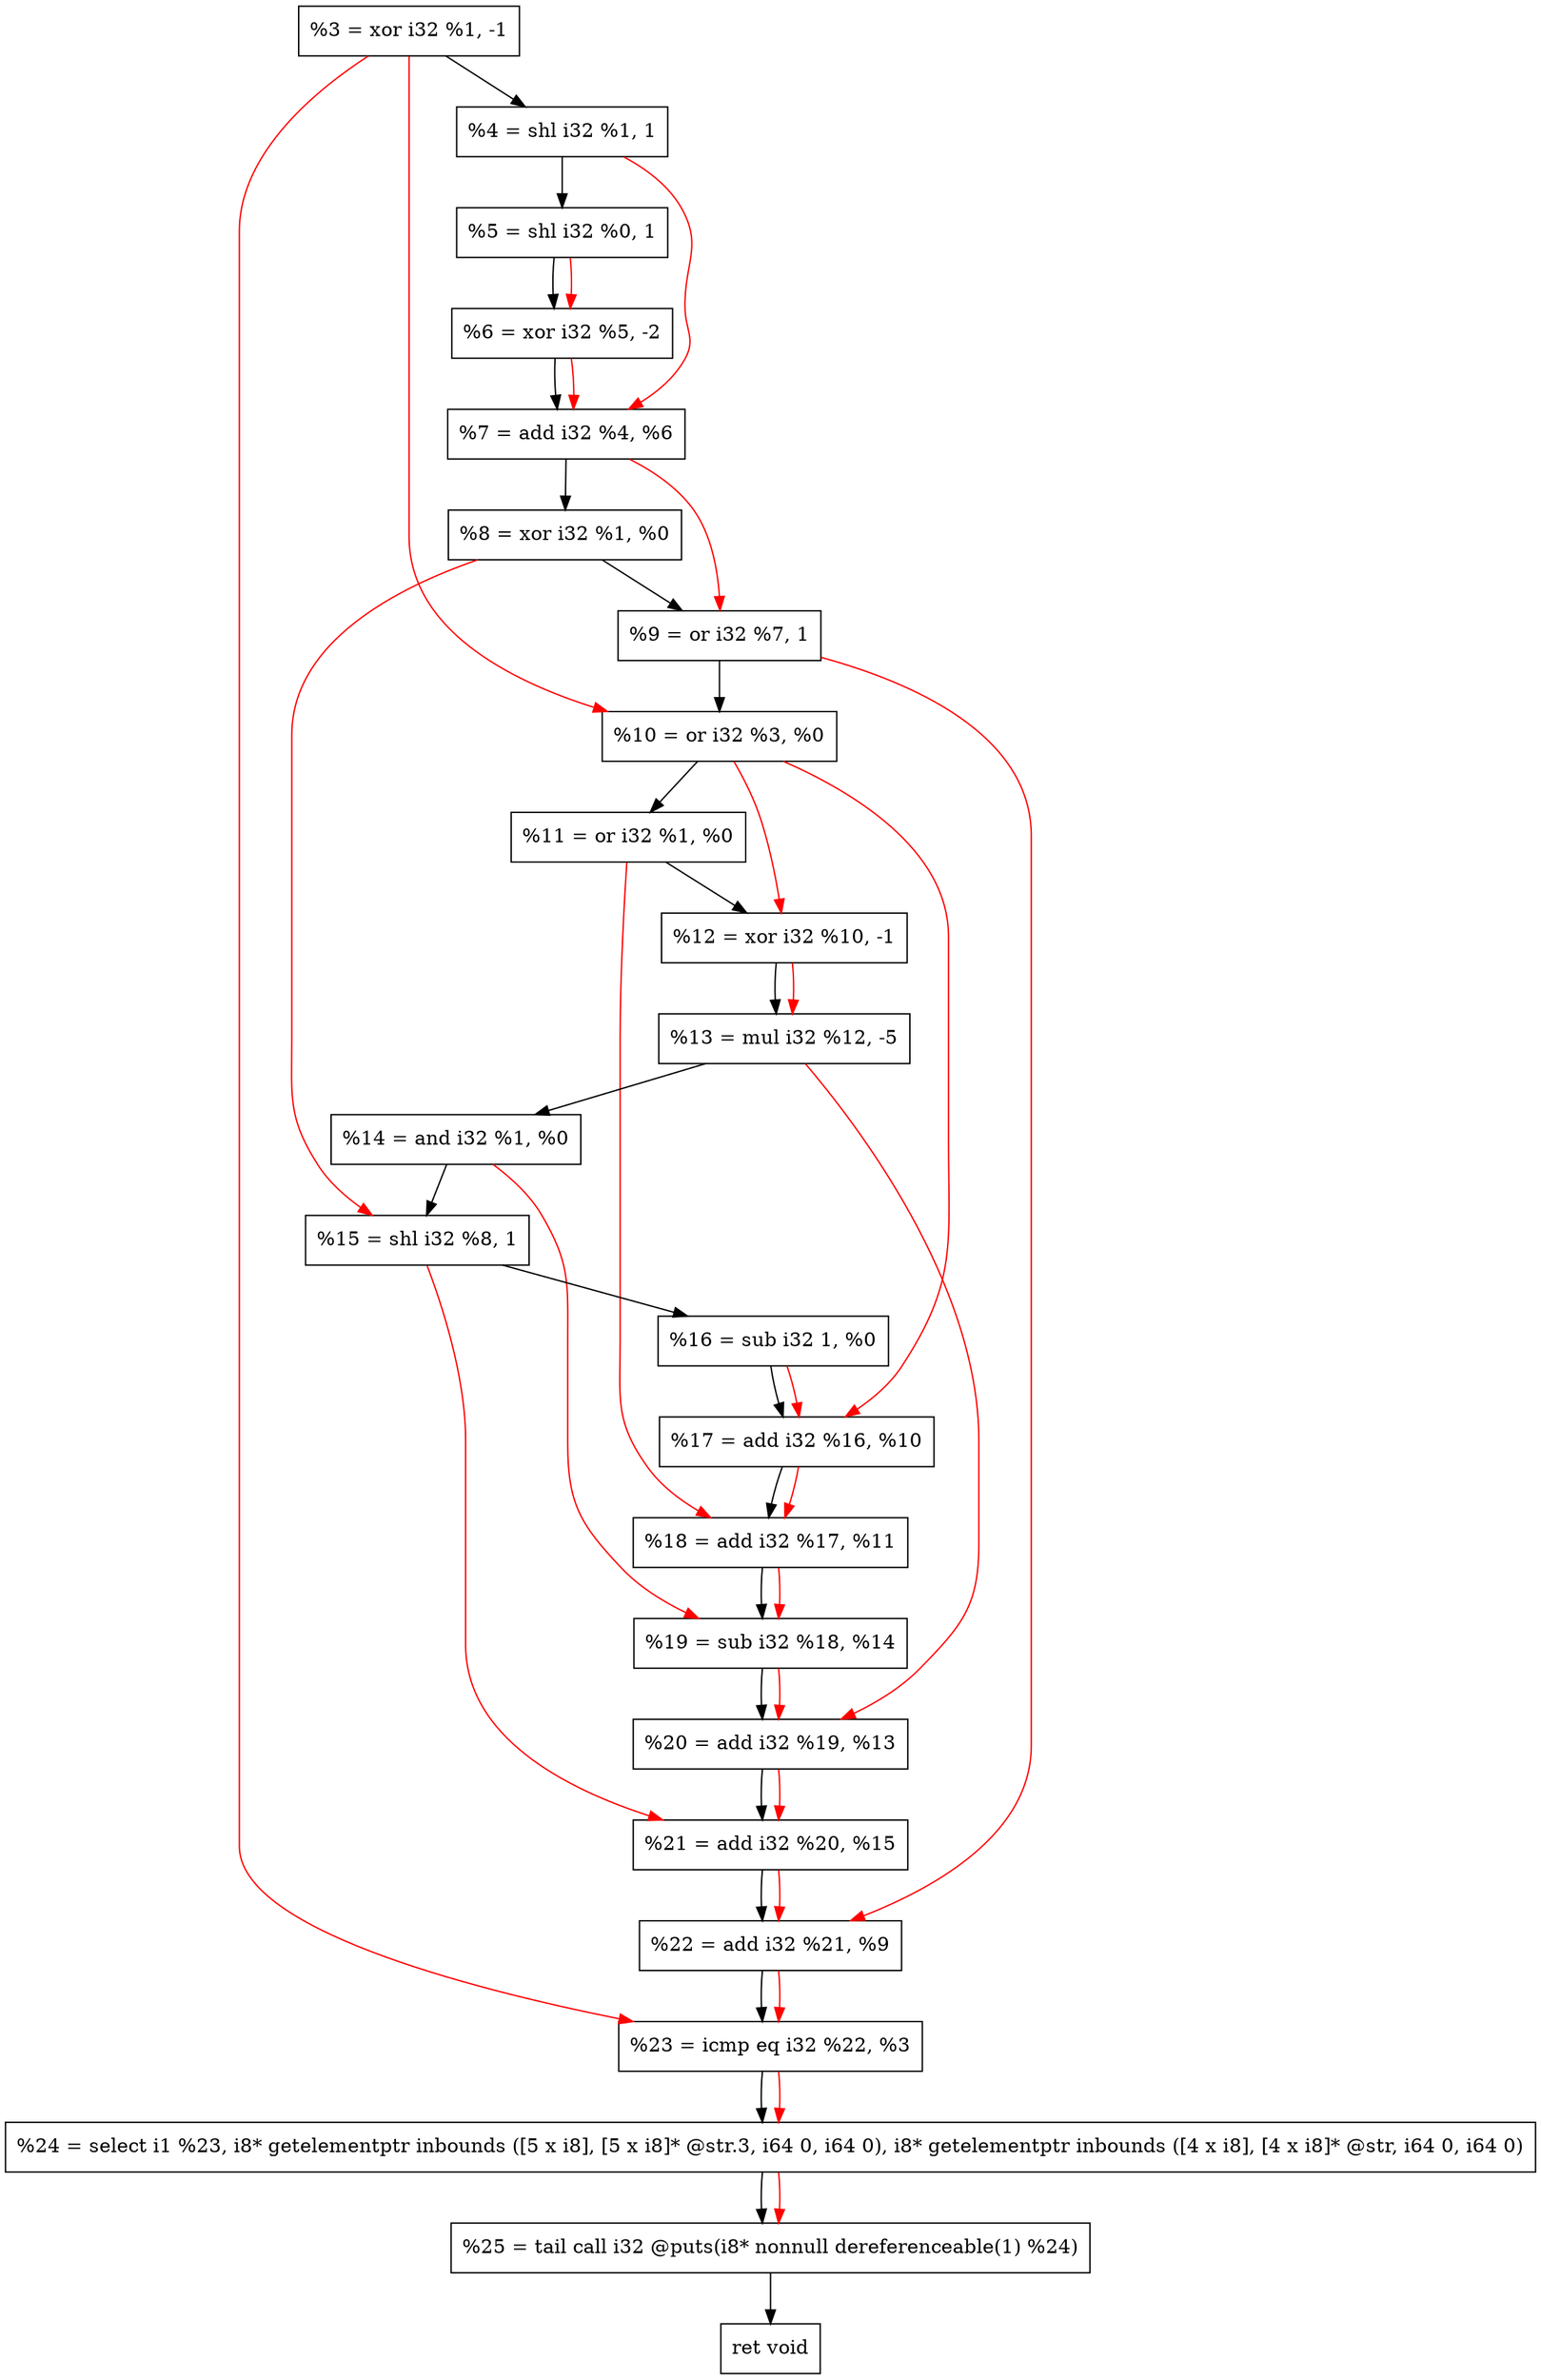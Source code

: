 digraph "DFG for'crackme' function" {
	Node0x1e6faf0[shape=record, label="  %3 = xor i32 %1, -1"];
	Node0x1e6fb90[shape=record, label="  %4 = shl i32 %1, 1"];
	Node0x1e6fc50[shape=record, label="  %5 = shl i32 %0, 1"];
	Node0x1e6fcc0[shape=record, label="  %6 = xor i32 %5, -2"];
	Node0x1e6fd30[shape=record, label="  %7 = add i32 %4, %6"];
	Node0x1e6fda0[shape=record, label="  %8 = xor i32 %1, %0"];
	Node0x1e6fe10[shape=record, label="  %9 = or i32 %7, 1"];
	Node0x1e6fe80[shape=record, label="  %10 = or i32 %3, %0"];
	Node0x1e6fef0[shape=record, label="  %11 = or i32 %1, %0"];
	Node0x1e6ff60[shape=record, label="  %12 = xor i32 %10, -1"];
	Node0x1e70000[shape=record, label="  %13 = mul i32 %12, -5"];
	Node0x1e70070[shape=record, label="  %14 = and i32 %1, %0"];
	Node0x1e700e0[shape=record, label="  %15 = shl i32 %8, 1"];
	Node0x1e70150[shape=record, label="  %16 = sub i32 1, %0"];
	Node0x1e701c0[shape=record, label="  %17 = add i32 %16, %10"];
	Node0x1e70230[shape=record, label="  %18 = add i32 %17, %11"];
	Node0x1e702a0[shape=record, label="  %19 = sub i32 %18, %14"];
	Node0x1e70310[shape=record, label="  %20 = add i32 %19, %13"];
	Node0x1e70380[shape=record, label="  %21 = add i32 %20, %15"];
	Node0x1e703f0[shape=record, label="  %22 = add i32 %21, %9"];
	Node0x1e70460[shape=record, label="  %23 = icmp eq i32 %22, %3"];
	Node0x1e10268[shape=record, label="  %24 = select i1 %23, i8* getelementptr inbounds ([5 x i8], [5 x i8]* @str.3, i64 0, i64 0), i8* getelementptr inbounds ([4 x i8], [4 x i8]* @str, i64 0, i64 0)"];
	Node0x1e70900[shape=record, label="  %25 = tail call i32 @puts(i8* nonnull dereferenceable(1) %24)"];
	Node0x1e70950[shape=record, label="  ret void"];
	Node0x1e6faf0 -> Node0x1e6fb90;
	Node0x1e6fb90 -> Node0x1e6fc50;
	Node0x1e6fc50 -> Node0x1e6fcc0;
	Node0x1e6fcc0 -> Node0x1e6fd30;
	Node0x1e6fd30 -> Node0x1e6fda0;
	Node0x1e6fda0 -> Node0x1e6fe10;
	Node0x1e6fe10 -> Node0x1e6fe80;
	Node0x1e6fe80 -> Node0x1e6fef0;
	Node0x1e6fef0 -> Node0x1e6ff60;
	Node0x1e6ff60 -> Node0x1e70000;
	Node0x1e70000 -> Node0x1e70070;
	Node0x1e70070 -> Node0x1e700e0;
	Node0x1e700e0 -> Node0x1e70150;
	Node0x1e70150 -> Node0x1e701c0;
	Node0x1e701c0 -> Node0x1e70230;
	Node0x1e70230 -> Node0x1e702a0;
	Node0x1e702a0 -> Node0x1e70310;
	Node0x1e70310 -> Node0x1e70380;
	Node0x1e70380 -> Node0x1e703f0;
	Node0x1e703f0 -> Node0x1e70460;
	Node0x1e70460 -> Node0x1e10268;
	Node0x1e10268 -> Node0x1e70900;
	Node0x1e70900 -> Node0x1e70950;
edge [color=red]
	Node0x1e6fc50 -> Node0x1e6fcc0;
	Node0x1e6fb90 -> Node0x1e6fd30;
	Node0x1e6fcc0 -> Node0x1e6fd30;
	Node0x1e6fd30 -> Node0x1e6fe10;
	Node0x1e6faf0 -> Node0x1e6fe80;
	Node0x1e6fe80 -> Node0x1e6ff60;
	Node0x1e6ff60 -> Node0x1e70000;
	Node0x1e6fda0 -> Node0x1e700e0;
	Node0x1e70150 -> Node0x1e701c0;
	Node0x1e6fe80 -> Node0x1e701c0;
	Node0x1e701c0 -> Node0x1e70230;
	Node0x1e6fef0 -> Node0x1e70230;
	Node0x1e70230 -> Node0x1e702a0;
	Node0x1e70070 -> Node0x1e702a0;
	Node0x1e702a0 -> Node0x1e70310;
	Node0x1e70000 -> Node0x1e70310;
	Node0x1e70310 -> Node0x1e70380;
	Node0x1e700e0 -> Node0x1e70380;
	Node0x1e70380 -> Node0x1e703f0;
	Node0x1e6fe10 -> Node0x1e703f0;
	Node0x1e703f0 -> Node0x1e70460;
	Node0x1e6faf0 -> Node0x1e70460;
	Node0x1e70460 -> Node0x1e10268;
	Node0x1e10268 -> Node0x1e70900;
}
